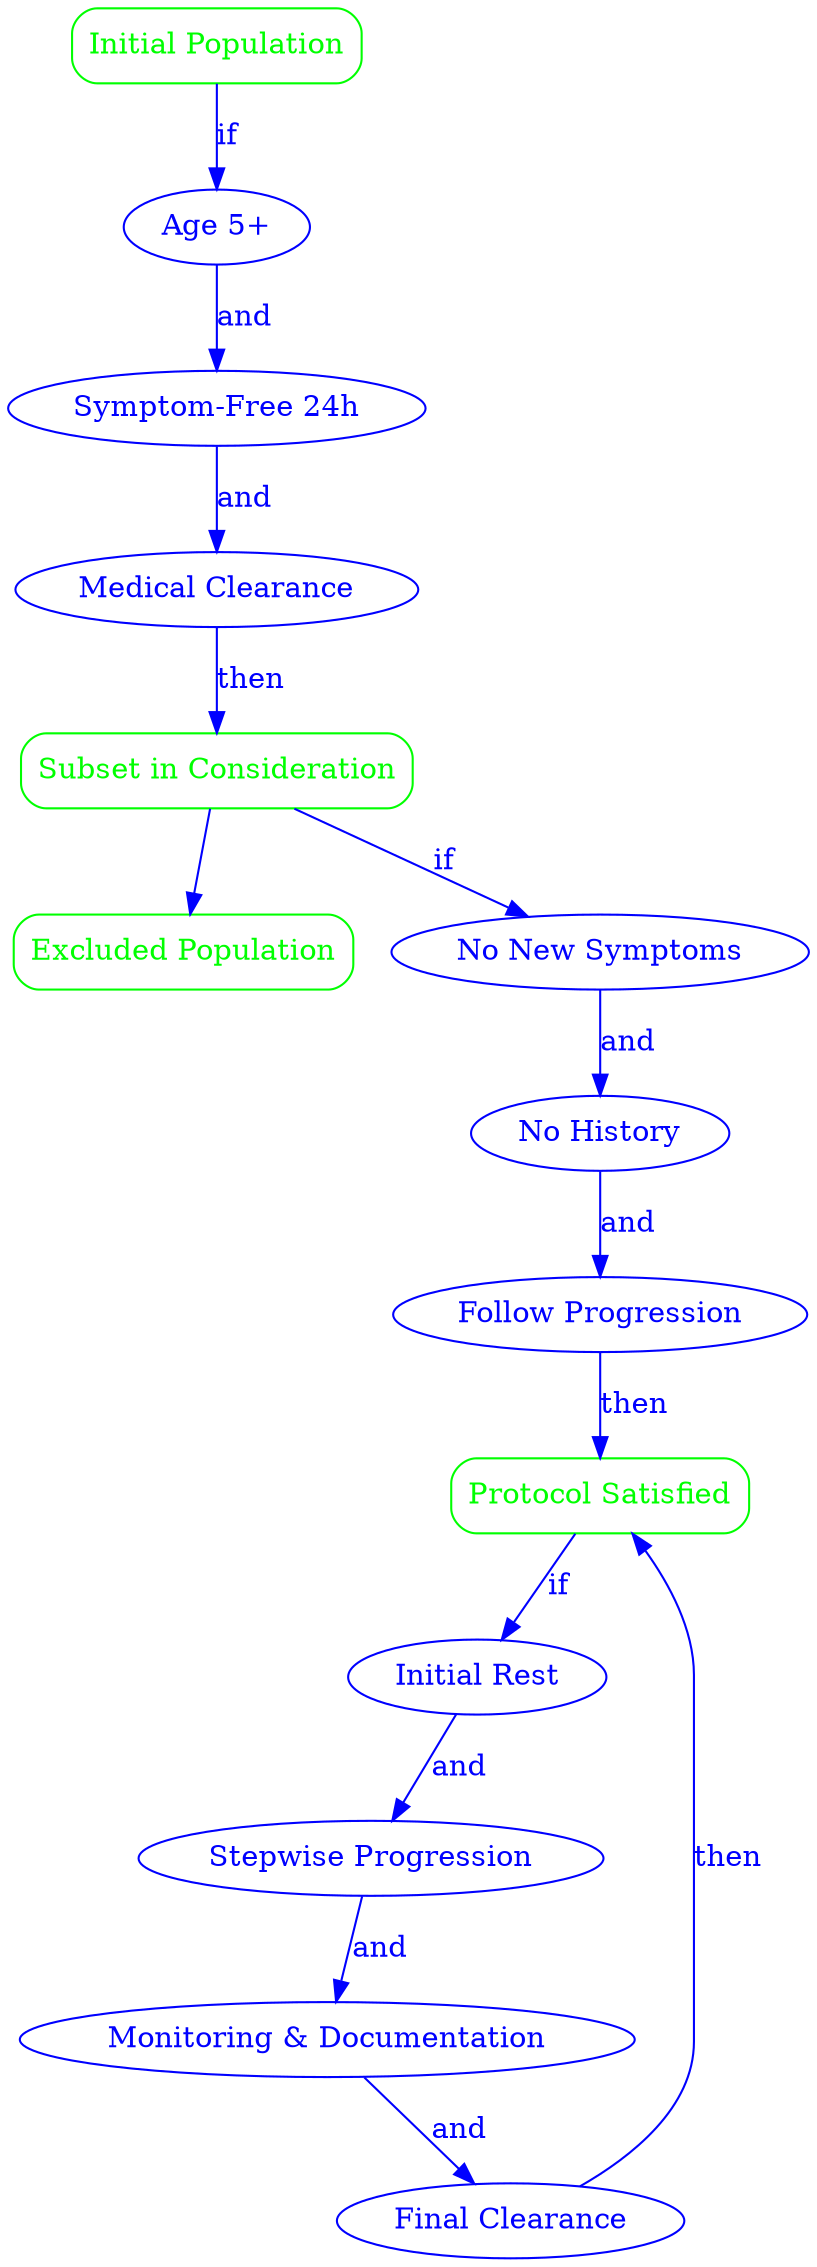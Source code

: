 digraph {
    rankdir=TB;

    // Population Nodes
    InitialPopulation [label="Initial Population", shape=box, style=rounded, color=green, fontcolor=green, comment="The initial population includes all individuals who have participated in sports activities and have been diagnosed with a concussion by a qualified healthcare professional."];
    SubsetInConsideration [label="Subset in Consideration", shape=box, style=rounded, color=green, fontcolor=green, comment="The subset in consideration for the protocol includes individuals from the initial population who are aged 5 years and older, have been symptom-free for at least 24 hours, and have received medical clearance from a healthcare provider to begin the return-to-play process."];
    ExcludedPopulation [label="Excluded Population", shape=box, style=rounded, color=green, fontcolor=green, comment="Individuals from the subset will be excluded from the protocol if they exhibit any new or worsening symptoms of concussion during the return-to-play process, have a history of multiple concussions or prolonged recovery from previous concussions, or are unable to follow the stepwise progression due to cognitive or physical limitations."];
    ProtocolSatisfied [label="Protocol Satisfied", shape=box, style=rounded, color=green, fontcolor=green, comment="This protocol is designed to ensure a safe and structured return to sports activities following a concussion, minimizing the risk of further injury."];

    // Criterion Nodes
    Age5Plus [label="Age 5+", shape=ellipse, color=blue, fontcolor=blue, comment="Are aged 5 years and older."];
    SymptomFree24h [label="Symptom-Free 24h", shape=ellipse, color=blue, fontcolor=blue, comment="Have been symptom-free for at least 24 hours."];
    MedicalClearance [label="Medical Clearance", shape=ellipse, color=blue, fontcolor=blue, comment="Have received medical clearance from a healthcare provider to begin the return-to-play process."];
    NoNewSymptoms [label="No New Symptoms", shape=ellipse, color=blue, fontcolor=blue, comment="Exhibit no new or worsening symptoms of concussion during the return-to-play process."];
    NoHistory [label="No History", shape=ellipse, color=blue, fontcolor=blue, comment="Have no history of multiple concussions or prolonged recovery from previous concussions."];
    FollowProgression [label="Follow Progression", shape=ellipse, color=blue, fontcolor=blue, comment="Are able to follow the stepwise progression without cognitive or physical limitations."];
    InitialRest [label="Initial Rest", shape=ellipse, color=blue, fontcolor=blue, comment="Ensure a period of physical and cognitive rest until acute symptoms resolve."];
    StepwiseProgression [label="Stepwise Progression", shape=ellipse, color=blue, fontcolor=blue, comment="Complete the stepwise return-to-play progression."];
    MonitoringDocumentation [label="Monitoring & Documentation", shape=ellipse, color=blue, fontcolor=blue, comment="Continuously monitor for symptom recurrence and document each step."];
    FinalClearance [label="Final Clearance", shape=ellipse, color=blue, fontcolor=blue, comment="Obtain final medical clearance from a healthcare provider before returning to full play."];

    // Edges
    InitialPopulation -> Age5Plus [label="if", color=blue, fontcolor=blue];
    Age5Plus -> SymptomFree24h [label="and", color=blue, fontcolor=blue];
    SymptomFree24h -> MedicalClearance [label="and", color=blue, fontcolor=blue];
    MedicalClearance -> SubsetInConsideration [label="then", color=blue, fontcolor=blue];

    SubsetInConsideration -> NoNewSymptoms [label="if", color=blue, fontcolor=blue];
    NoNewSymptoms -> NoHistory [label="and", color=blue, fontcolor=blue];
    NoHistory -> FollowProgression [label="and", color=blue, fontcolor=blue];
    FollowProgression -> ProtocolSatisfied [label="then", color=blue, fontcolor=blue];

    SubsetInConsideration -> ExcludedPopulation [label="", color=blue, fontcolor=blue];

    ProtocolSatisfied -> InitialRest [label="if", color=blue, fontcolor=blue];
    InitialRest -> StepwiseProgression [label="and", color=blue, fontcolor=blue];
    StepwiseProgression -> MonitoringDocumentation [label="and", color=blue, fontcolor=blue];
    MonitoringDocumentation -> FinalClearance [label="and", color=blue, fontcolor=blue];
    FinalClearance -> ProtocolSatisfied [label="then", color=blue, fontcolor=blue];
}